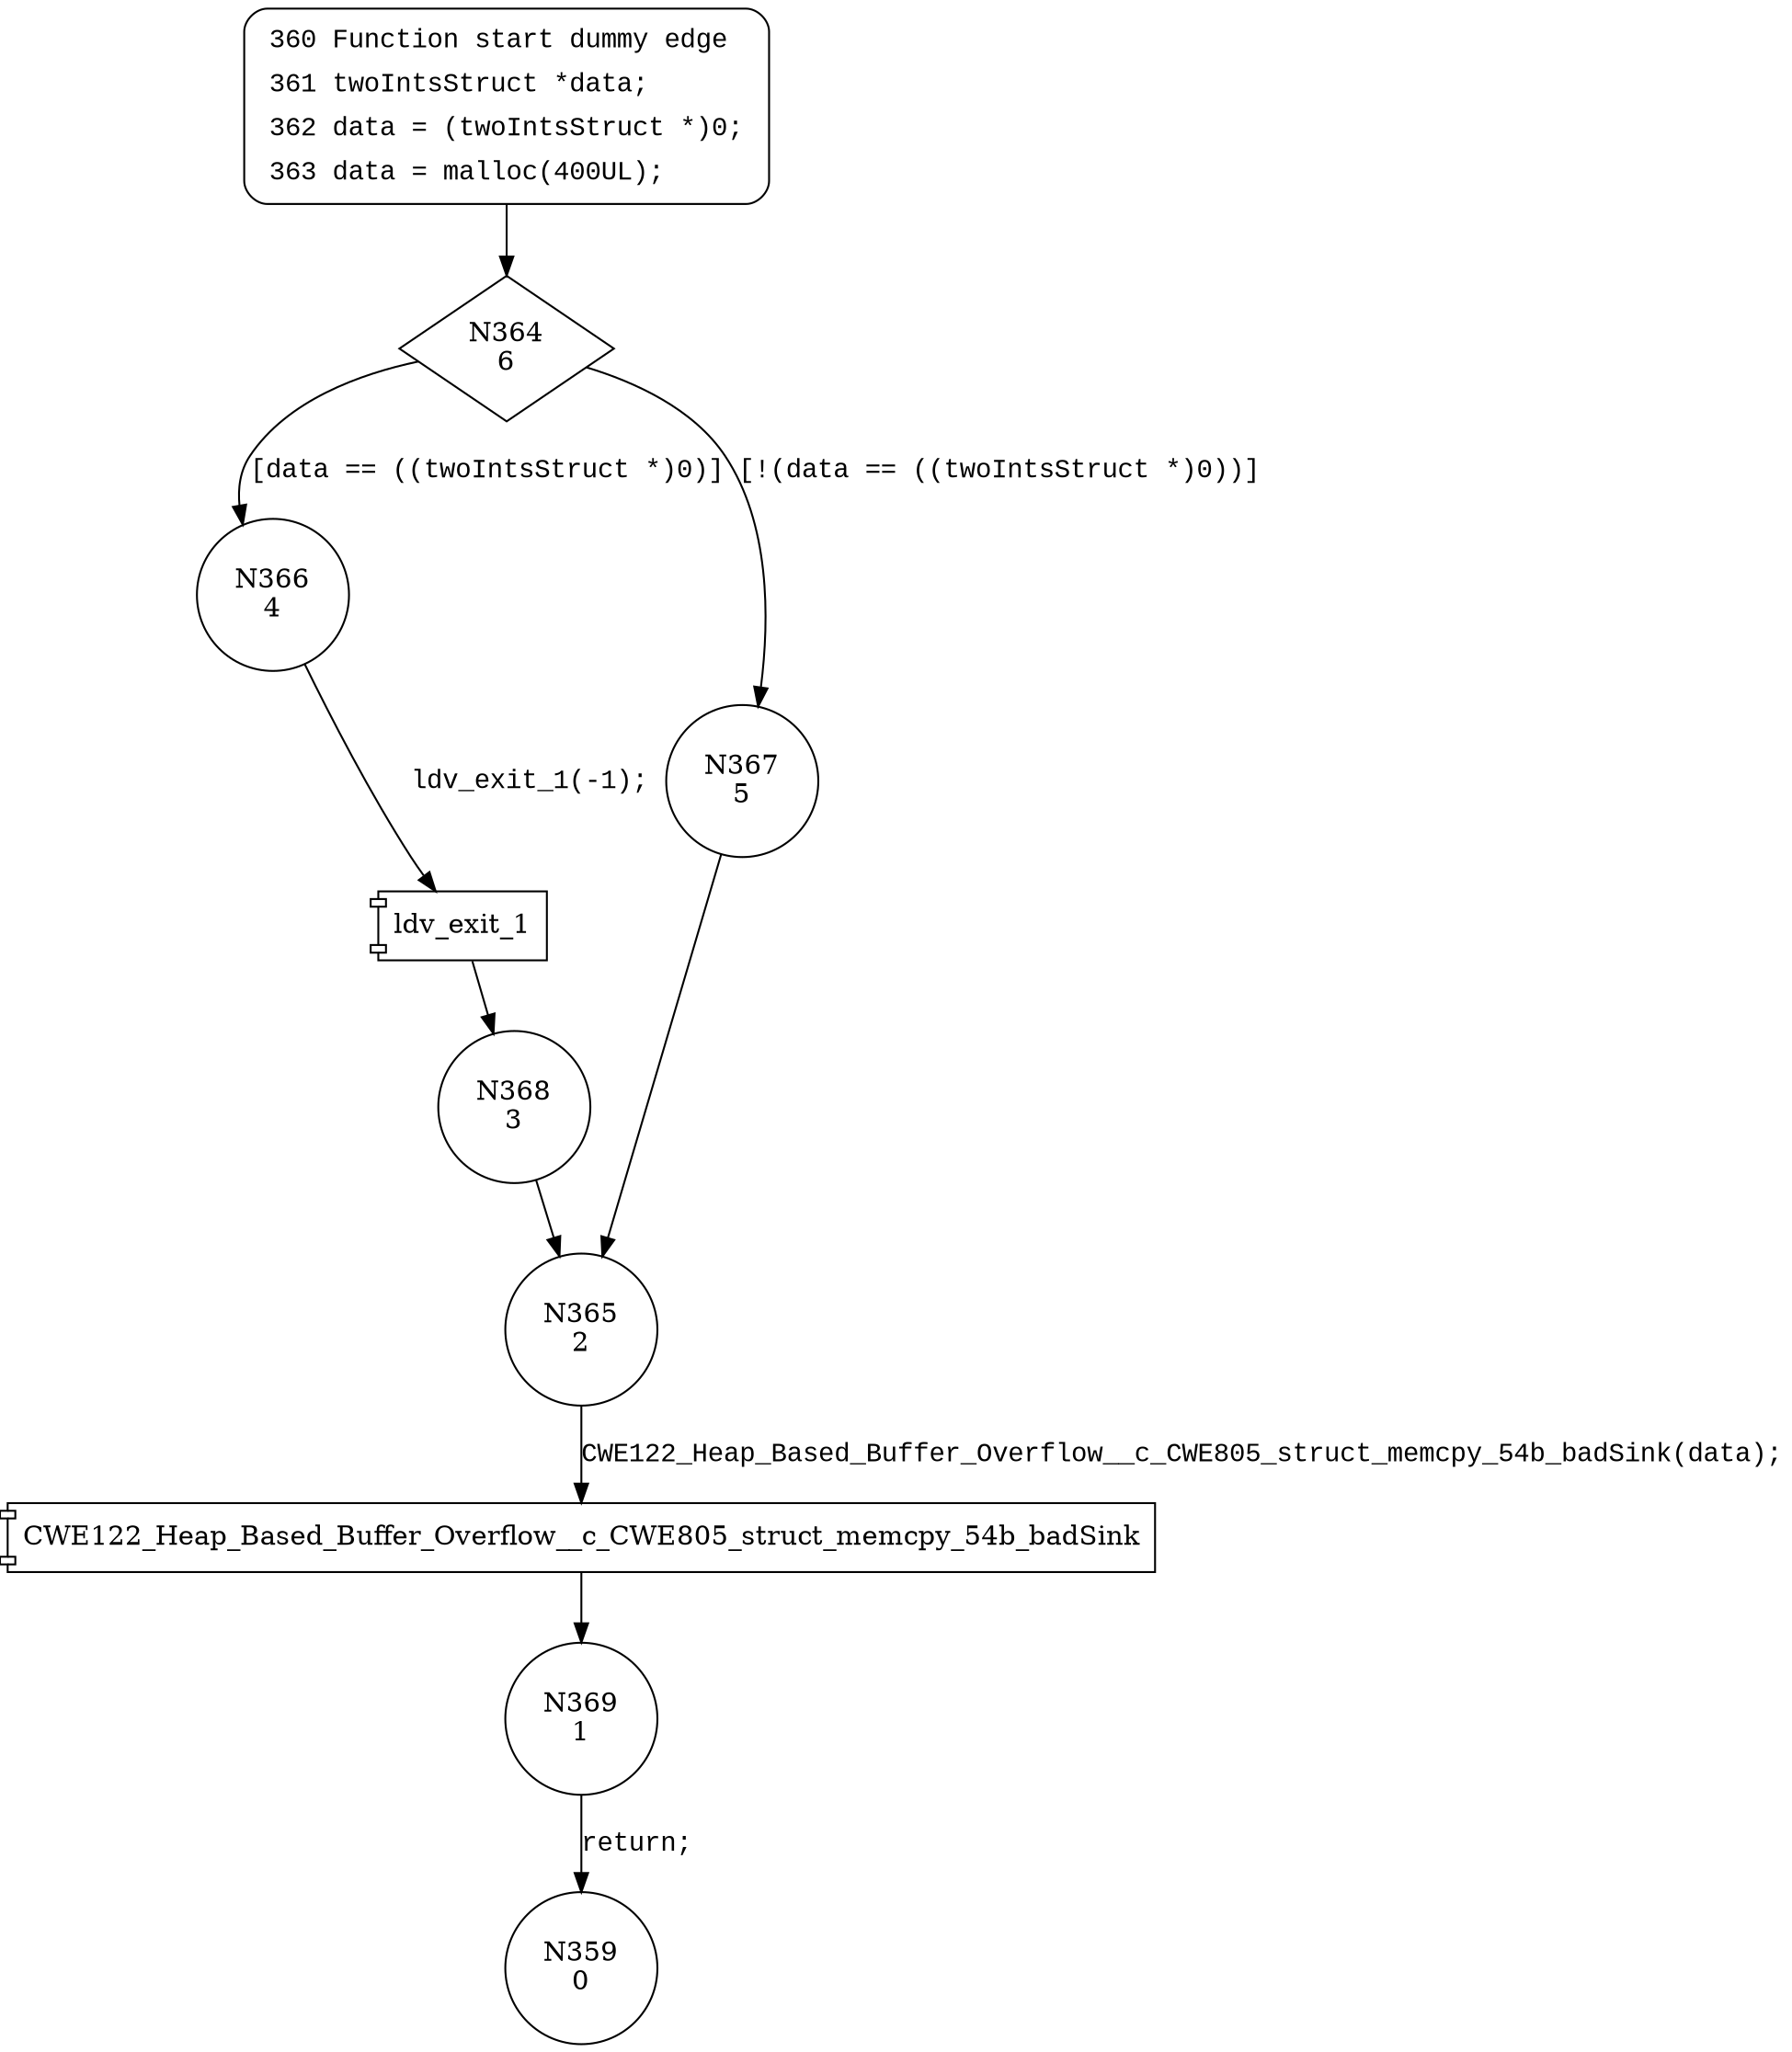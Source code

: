 digraph CWE122_Heap_Based_Buffer_Overflow__c_CWE805_struct_memcpy_54_bad {
364 [shape="diamond" label="N364\n6"]
366 [shape="circle" label="N366\n4"]
367 [shape="circle" label="N367\n5"]
365 [shape="circle" label="N365\n2"]
369 [shape="circle" label="N369\n1"]
368 [shape="circle" label="N368\n3"]
359 [shape="circle" label="N359\n0"]
360 [style="filled,bold" penwidth="1" fillcolor="white" fontname="Courier New" shape="Mrecord" label=<<table border="0" cellborder="0" cellpadding="3" bgcolor="white"><tr><td align="right">360</td><td align="left">Function start dummy edge</td></tr><tr><td align="right">361</td><td align="left">twoIntsStruct *data;</td></tr><tr><td align="right">362</td><td align="left">data = (twoIntsStruct *)0;</td></tr><tr><td align="right">363</td><td align="left">data = malloc(400UL);</td></tr></table>>]
360 -> 364[label=""]
364 -> 366 [label="[data == ((twoIntsStruct *)0)]" fontname="Courier New"]
364 -> 367 [label="[!(data == ((twoIntsStruct *)0))]" fontname="Courier New"]
100035 [shape="component" label="CWE122_Heap_Based_Buffer_Overflow__c_CWE805_struct_memcpy_54b_badSink"]
365 -> 100035 [label="CWE122_Heap_Based_Buffer_Overflow__c_CWE805_struct_memcpy_54b_badSink(data);" fontname="Courier New"]
100035 -> 369 [label="" fontname="Courier New"]
100036 [shape="component" label="ldv_exit_1"]
366 -> 100036 [label="ldv_exit_1(-1);" fontname="Courier New"]
100036 -> 368 [label="" fontname="Courier New"]
367 -> 365 [label="" fontname="Courier New"]
369 -> 359 [label="return;" fontname="Courier New"]
368 -> 365 [label="" fontname="Courier New"]
}